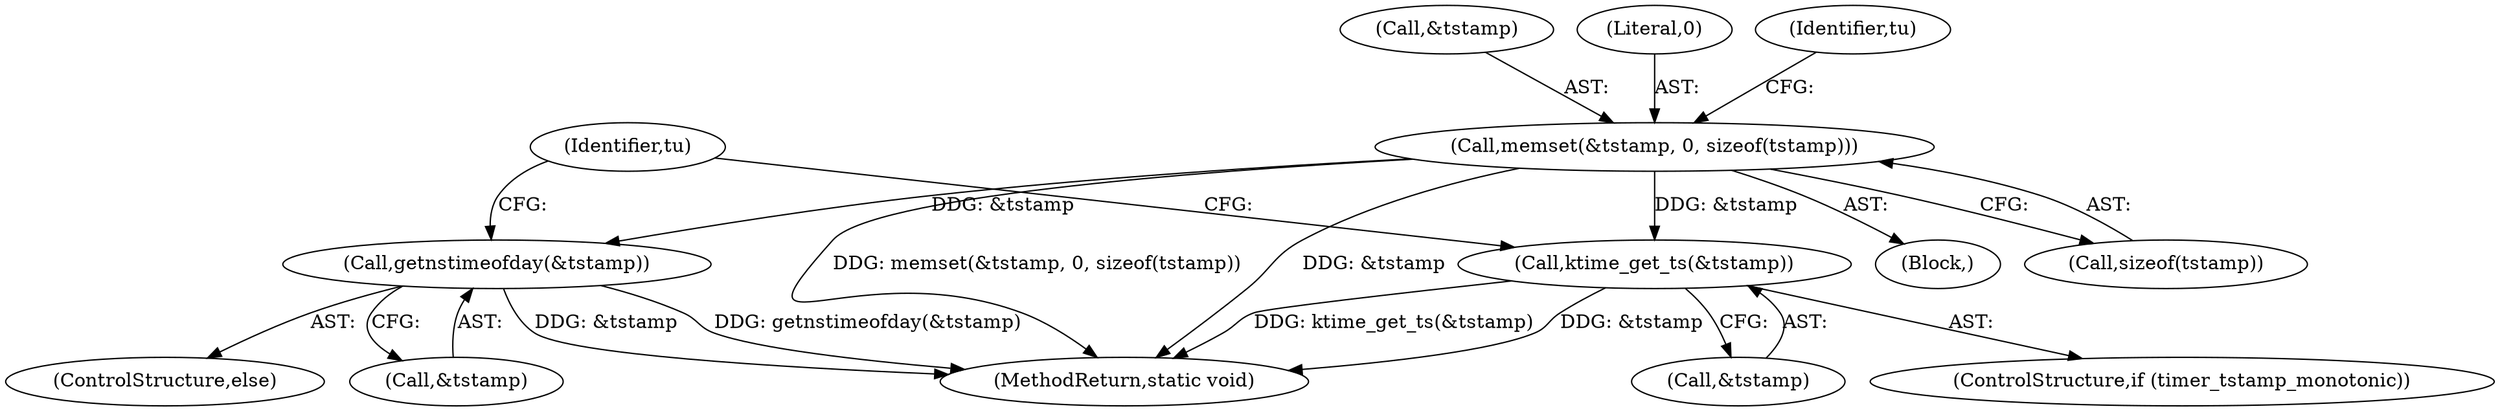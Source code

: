 digraph "0_linux_e4ec8cc8039a7063e24204299b462bd1383184a5@API" {
"1000119" [label="(Call,memset(&tstamp, 0, sizeof(tstamp)))"];
"1000164" [label="(Call,ktime_get_ts(&tstamp))"];
"1000168" [label="(Call,getnstimeofday(&tstamp))"];
"1000168" [label="(Call,getnstimeofday(&tstamp))"];
"1000120" [label="(Call,&tstamp)"];
"1000167" [label="(ControlStructure,else)"];
"1000122" [label="(Literal,0)"];
"1000119" [label="(Call,memset(&tstamp, 0, sizeof(tstamp)))"];
"1000128" [label="(Identifier,tu)"];
"1000331" [label="(MethodReturn,static void)"];
"1000164" [label="(Call,ktime_get_ts(&tstamp))"];
"1000162" [label="(ControlStructure,if (timer_tstamp_monotonic))"];
"1000165" [label="(Call,&tstamp)"];
"1000175" [label="(Identifier,tu)"];
"1000104" [label="(Block,)"];
"1000169" [label="(Call,&tstamp)"];
"1000123" [label="(Call,sizeof(tstamp))"];
"1000119" -> "1000104"  [label="AST: "];
"1000119" -> "1000123"  [label="CFG: "];
"1000120" -> "1000119"  [label="AST: "];
"1000122" -> "1000119"  [label="AST: "];
"1000123" -> "1000119"  [label="AST: "];
"1000128" -> "1000119"  [label="CFG: "];
"1000119" -> "1000331"  [label="DDG: &tstamp"];
"1000119" -> "1000331"  [label="DDG: memset(&tstamp, 0, sizeof(tstamp))"];
"1000119" -> "1000164"  [label="DDG: &tstamp"];
"1000119" -> "1000168"  [label="DDG: &tstamp"];
"1000164" -> "1000162"  [label="AST: "];
"1000164" -> "1000165"  [label="CFG: "];
"1000165" -> "1000164"  [label="AST: "];
"1000175" -> "1000164"  [label="CFG: "];
"1000164" -> "1000331"  [label="DDG: ktime_get_ts(&tstamp)"];
"1000164" -> "1000331"  [label="DDG: &tstamp"];
"1000168" -> "1000167"  [label="AST: "];
"1000168" -> "1000169"  [label="CFG: "];
"1000169" -> "1000168"  [label="AST: "];
"1000175" -> "1000168"  [label="CFG: "];
"1000168" -> "1000331"  [label="DDG: getnstimeofday(&tstamp)"];
"1000168" -> "1000331"  [label="DDG: &tstamp"];
}
